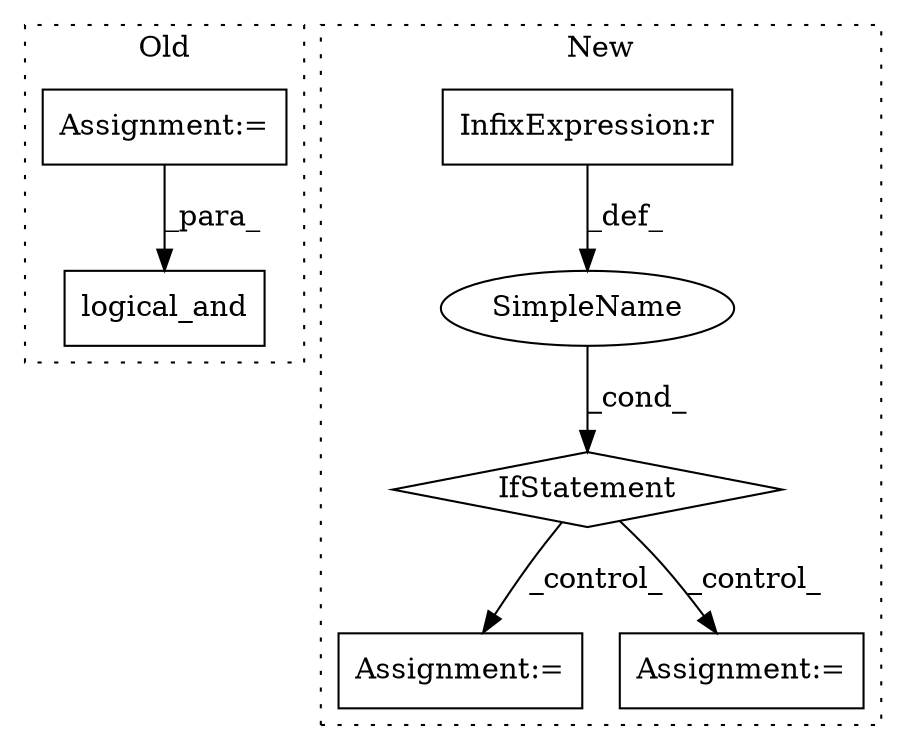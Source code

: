 digraph G {
subgraph cluster0 {
1 [label="logical_and" a="32" s="39811,39848" l="12,1" shape="box"];
6 [label="Assignment:=" a="7" s="39725" l="1" shape="box"];
label = "Old";
style="dotted";
}
subgraph cluster1 {
2 [label="IfStatement" a="25" s="41953,41983" l="4,2" shape="diamond"];
3 [label="Assignment:=" a="7" s="42073" l="1" shape="box"];
4 [label="SimpleName" a="42" s="" l="" shape="ellipse"];
5 [label="InfixExpression:r" a="27" s="41978" l="4" shape="box"];
7 [label="Assignment:=" a="7" s="42006" l="1" shape="box"];
label = "New";
style="dotted";
}
2 -> 7 [label="_control_"];
2 -> 3 [label="_control_"];
4 -> 2 [label="_cond_"];
5 -> 4 [label="_def_"];
6 -> 1 [label="_para_"];
}